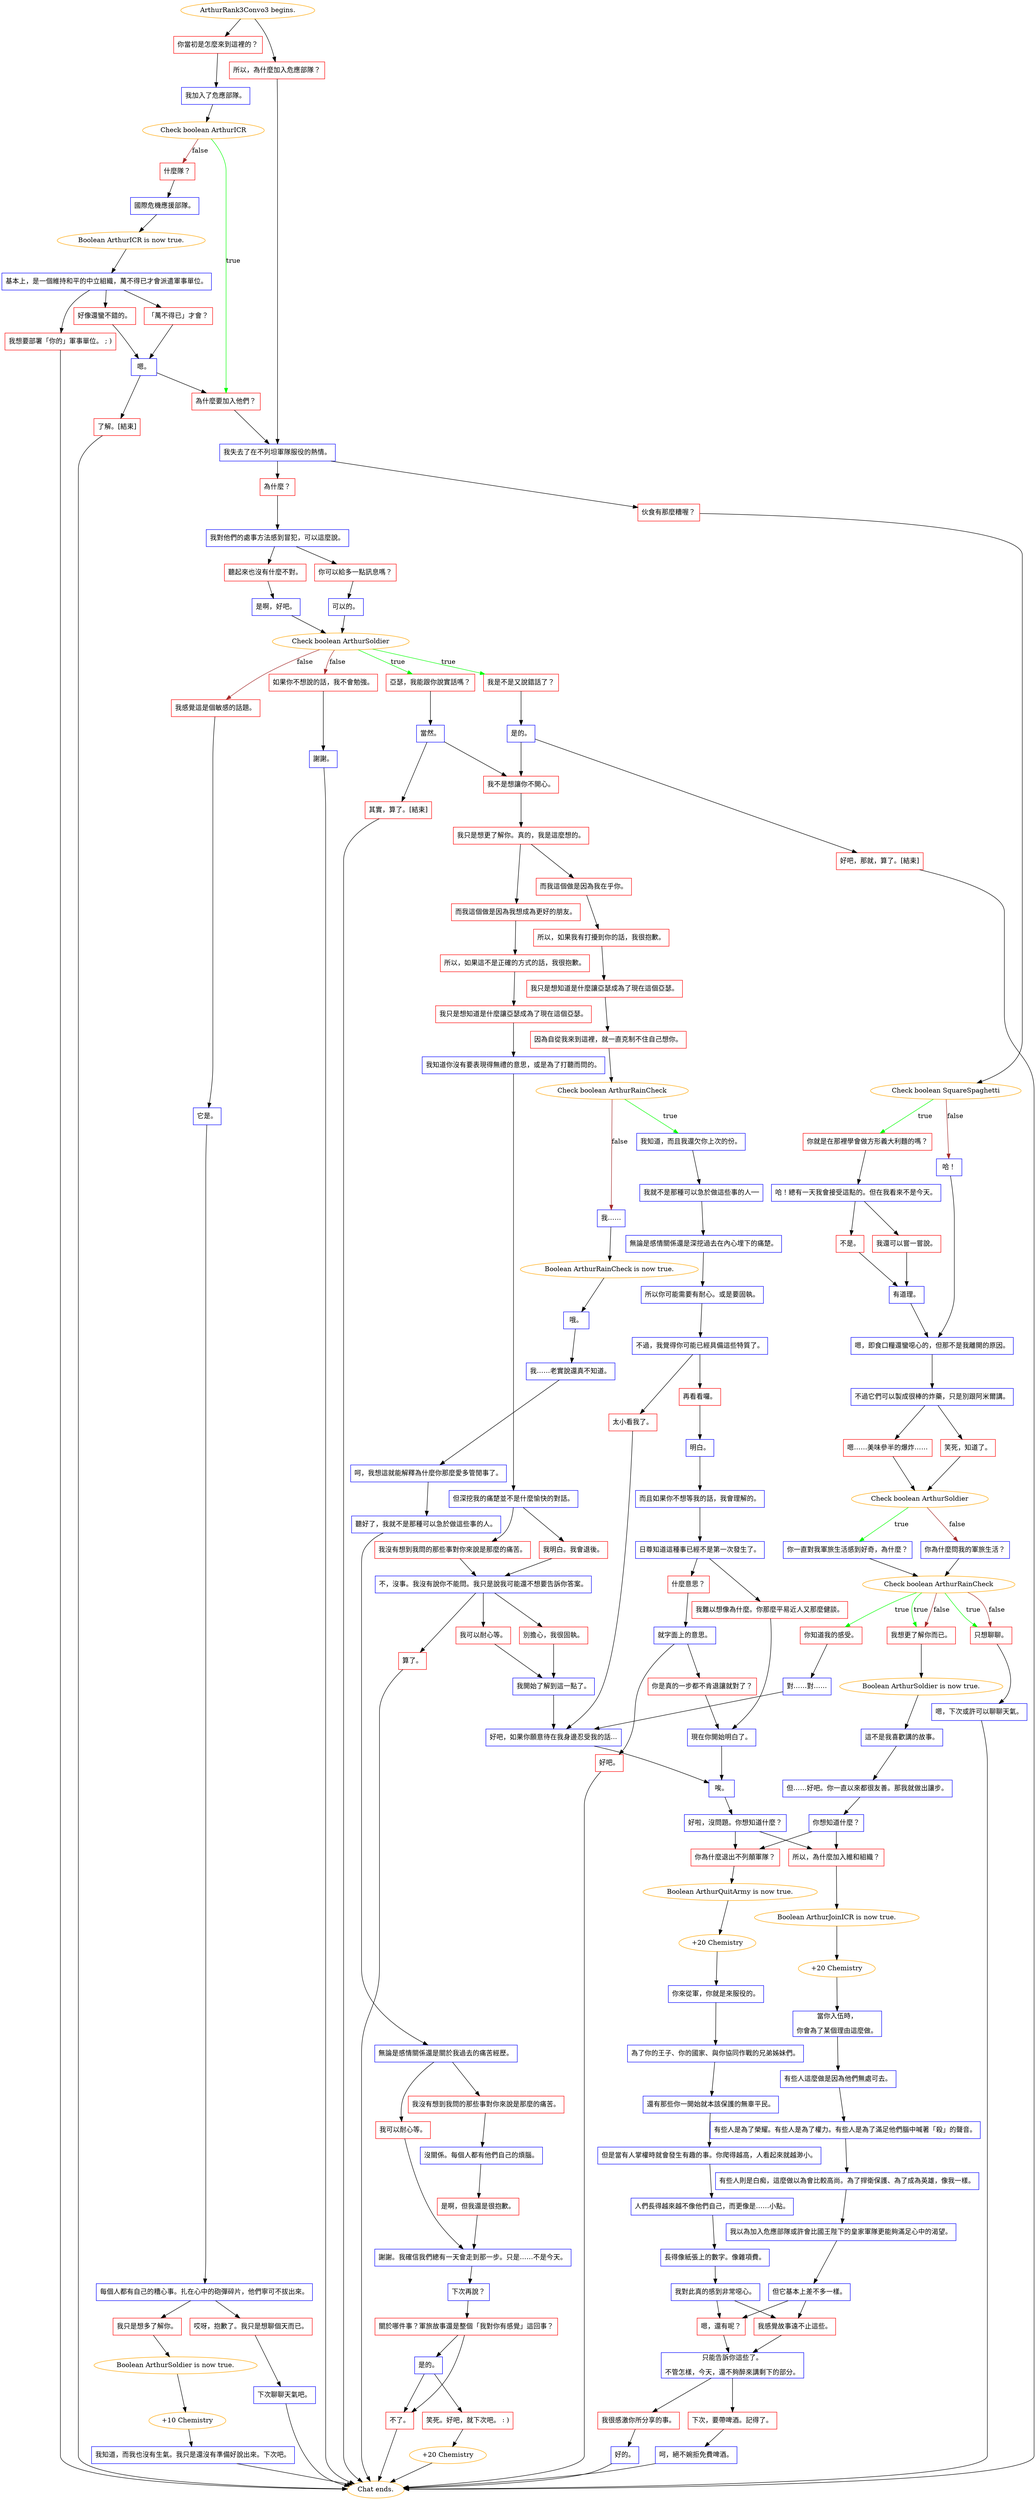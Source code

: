digraph {
	"ArthurRank3Convo3 begins." [color=orange];
		"ArthurRank3Convo3 begins." -> j612235943;
		"ArthurRank3Convo3 begins." -> j1821747993;
	j612235943 [label="你當初是怎麼來到這裡的？",shape=box,color=red];
		j612235943 -> j1763941528;
	j1821747993 [label="所以，為什麼加入危應部隊？",shape=box,color=red];
		j1821747993 -> j2592154361;
	j1763941528 [label="我加入了危應部隊。",shape=box,color=blue];
		j1763941528 -> j700410498;
	j2592154361 [label="我失去了在不列坦軍隊服役的熱情。",shape=box,color=blue];
		j2592154361 -> j553679665;
		j2592154361 -> j1720738209;
	j700410498 [label="Check boolean ArthurICR",color=orange];
		j700410498 -> j3943497395 [label=true,color=green];
		j700410498 -> j2790929211 [label=false,color=brown];
	j553679665 [label="為什麼？",shape=box,color=red];
		j553679665 -> j112445229;
	j1720738209 [label="伙食有那麼糟喔？",shape=box,color=red];
		j1720738209 -> j104787129;
	j3943497395 [label="為什麼要加入他們？",shape=box,color=red];
		j3943497395 -> j2592154361;
	j2790929211 [label="什麼隊？",shape=box,color=red];
		j2790929211 -> j3692776558;
	j112445229 [label="我對他們的處事方法感到冒犯，可以這麼說。",shape=box,color=blue];
		j112445229 -> j494740862;
		j112445229 -> j2436245440;
	j104787129 [label="Check boolean SquareSpaghetti",color=orange];
		j104787129 -> j586343147 [label=true,color=green];
		j104787129 -> j2531907883 [label=false,color=brown];
	j3692776558 [label="國際危機應援部隊。",shape=box,color=blue];
		j3692776558 -> j3859028265;
	j494740862 [label="聽起來也沒有什麼不對。",shape=box,color=red];
		j494740862 -> j2376620892;
	j2436245440 [label="你可以給多一點訊息嗎？",shape=box,color=red];
		j2436245440 -> j3401365113;
	j586343147 [label="你就是在那裡學會做方形義大利麵的嗎？",shape=box,color=red];
		j586343147 -> j87524699;
	j2531907883 [label="哈！",shape=box,color=blue];
		j2531907883 -> j3771439581;
	j3859028265 [label="Boolean ArthurICR is now true.",color=orange];
		j3859028265 -> j1417693427;
	j2376620892 [label="是啊，好吧。",shape=box,color=blue];
		j2376620892 -> j2598616613;
	j3401365113 [label="可以的。",shape=box,color=blue];
		j3401365113 -> j2598616613;
	j87524699 [label="哈！總有一天我會接受這點的。但在我看來不是今天。",shape=box,color=blue];
		j87524699 -> j3302180765;
		j87524699 -> j602214929;
	j3771439581 [label="嗯，即食口糧還蠻噁心的，但那不是我離開的原因。",shape=box,color=blue];
		j3771439581 -> j137301362;
	j1417693427 [label="基本上，是一個維持和平的中立組織，萬不得已才會派遣軍事單位。",shape=box,color=blue];
		j1417693427 -> j3898081249;
		j1417693427 -> j158549212;
		j1417693427 -> j1753453539;
	j2598616613 [label="Check boolean ArthurSoldier",color=orange];
		j2598616613 -> j3727253957 [label=true,color=green];
		j2598616613 -> j2214813711 [label=true,color=green];
		j2598616613 -> j368054585 [label=false,color=brown];
		j2598616613 -> j131665745 [label=false,color=brown];
	j3302180765 [label="不是。",shape=box,color=red];
		j3302180765 -> j1270391369;
	j602214929 [label="我還可以嘗一嘗說。",shape=box,color=red];
		j602214929 -> j1270391369;
	j137301362 [label="不過它們可以製成很棒的炸藥，只是別跟阿米爾講。",shape=box,color=blue];
		j137301362 -> j406023504;
		j137301362 -> j3707154022;
	j3898081249 [label="「萬不得已」才會？",shape=box,color=red];
		j3898081249 -> j2399477908;
	j158549212 [label="好像還蠻不錯的。",shape=box,color=red];
		j158549212 -> j2399477908;
	j1753453539 [label="我想要部署「你的」軍事單位。 ; )",shape=box,color=red];
		j1753453539 -> "Chat ends.";
	j3727253957 [label="亞瑟，我能跟你說實話嗎？",shape=box,color=red];
		j3727253957 -> j495696817;
	j2214813711 [label="我是不是又說錯話了？",shape=box,color=red];
		j2214813711 -> j3679719493;
	j368054585 [label="我感覺這是個敏感的話題。",shape=box,color=red];
		j368054585 -> j1713450098;
	j131665745 [label="如果你不想說的話，我不會勉強。",shape=box,color=red];
		j131665745 -> j2659596182;
	j1270391369 [label="有道理。",shape=box,color=blue];
		j1270391369 -> j3771439581;
	j406023504 [label="笑死，知道了。",shape=box,color=red];
		j406023504 -> j2458132265;
	j3707154022 [label="嗯……美味參半的爆炸……",shape=box,color=red];
		j3707154022 -> j2458132265;
	j2399477908 [label="嗯。",shape=box,color=blue];
		j2399477908 -> j3943497395;
		j2399477908 -> j227174707;
	"Chat ends." [color=orange];
	j495696817 [label="當然。",shape=box,color=blue];
		j495696817 -> j1005454740;
		j495696817 -> j3411145553;
	j3679719493 [label="是的。",shape=box,color=blue];
		j3679719493 -> j1005454740;
		j3679719493 -> j1027657542;
	j1713450098 [label="它是。",shape=box,color=blue];
		j1713450098 -> j378658459;
	j2659596182 [label="謝謝。",shape=box,color=blue];
		j2659596182 -> "Chat ends.";
	j2458132265 [label="Check boolean ArthurSoldier",color=orange];
		j2458132265 -> j1347858907 [label=true,color=green];
		j2458132265 -> j1589184903 [label=false,color=brown];
	j227174707 [label="了解。[結束]",shape=box,color=red];
		j227174707 -> "Chat ends.";
	j1005454740 [label="我不是想讓你不開心。",shape=box,color=red];
		j1005454740 -> j4118983834;
	j3411145553 [label="其實，算了。[結束]",shape=box,color=red];
		j3411145553 -> "Chat ends.";
	j1027657542 [label="好吧，那就，算了。[結束]",shape=box,color=red];
		j1027657542 -> "Chat ends.";
	j378658459 [label="每個人都有自己的糟心事。扎在心中的砲彈碎片，他們寧可不拔出來。",shape=box,color=blue];
		j378658459 -> j364045238;
		j378658459 -> j2362545134;
	j1347858907 [label="你一直對我軍旅生活感到好奇，為什麼？",shape=box,color=blue];
		j1347858907 -> j3736719020;
	j1589184903 [label="你為什麼問我的軍旅生活？",shape=box,color=blue];
		j1589184903 -> j3736719020;
	j4118983834 [label="我只是想更了解你。真的，我是這麼想的。",shape=box,color=red];
		j4118983834 -> j3535036346;
		j4118983834 -> j4255013591;
	j364045238 [label="哎呀，抱歉了。我只是想聊個天而已。",shape=box,color=red];
		j364045238 -> j431503705;
	j2362545134 [label="我只是想多了解你。",shape=box,color=red];
		j2362545134 -> j4153499384;
	j3736719020 [label="Check boolean ArthurRainCheck",color=orange];
		j3736719020 -> j1151383398 [label=true,color=green];
		j3736719020 -> j2586034116 [label=true,color=green];
		j3736719020 -> j3088744532 [label=true,color=green];
		j3736719020 -> j2586034116 [label=false,color=brown];
		j3736719020 -> j3088744532 [label=false,color=brown];
	j3535036346 [label="而我這個做是因為我想成為更好的朋友。",shape=box,color=red];
		j3535036346 -> j3981730734;
	j4255013591 [label="而我這個做是因為我在乎你。",shape=box,color=red];
		j4255013591 -> j2388982954;
	j431503705 [label="下次聊聊天氣吧。",shape=box,color=blue];
		j431503705 -> "Chat ends.";
	j4153499384 [label="Boolean ArthurSoldier is now true.",color=orange];
		j4153499384 -> j1943089839;
	j1151383398 [label="你知道我的感受。",shape=box,color=red];
		j1151383398 -> j3189312507;
	j2586034116 [label="我想更了解你而已。",shape=box,color=red];
		j2586034116 -> j4038102423;
	j3088744532 [label="只想聊聊。",shape=box,color=red];
		j3088744532 -> j183371365;
	j3981730734 [label="所以，如果這不是正確的方式的話，我很抱歉。",shape=box,color=red];
		j3981730734 -> j708929142;
	j2388982954 [label="所以，如果我有打擾到你的話，我很抱歉。",shape=box,color=red];
		j2388982954 -> j3831345411;
	j1943089839 [label="+10 Chemistry",color=orange];
		j1943089839 -> j1886536675;
	j3189312507 [label="對……對……",shape=box,color=blue];
		j3189312507 -> j2034104672;
	j4038102423 [label="Boolean ArthurSoldier is now true.",color=orange];
		j4038102423 -> j89896814;
	j183371365 [label="嗯，下次或許可以聊聊天氣。",shape=box,color=blue];
		j183371365 -> "Chat ends.";
	j708929142 [label="我只是想知道是什麼讓亞瑟成為了現在這個亞瑟。",shape=box,color=red];
		j708929142 -> j1053038777;
	j3831345411 [label="我只是想知道是什麼讓亞瑟成為了現在這個亞瑟。",shape=box,color=red];
		j3831345411 -> j249564353;
	j1886536675 [label="我知道，而我也沒有生氣。我只是還沒有準備好說出來。下次吧。",shape=box,color=blue];
		j1886536675 -> "Chat ends.";
	j2034104672 [label="好吧，如果你願意待在我身邊忍受我的話...",shape=box,color=blue];
		j2034104672 -> j2185794925;
	j89896814 [label="這不是我喜歡講的故事。",shape=box,color=blue];
		j89896814 -> j794066284;
	j1053038777 [label="我知道你沒有要表現得無禮的意思，或是為了打聽而問的。",shape=box,color=blue];
		j1053038777 -> j1160363714;
	j249564353 [label="因為自從我來到這裡，就一直克制不住自己想你。",shape=box,color=red];
		j249564353 -> j1736351653;
	j2185794925 [label="唉。",shape=box,color=blue];
		j2185794925 -> j1407472234;
	j794066284 [label="但……好吧。你一直以來都很友善。那我就做出讓步。",shape=box,color=blue];
		j794066284 -> j4143112823;
	j1160363714 [label="但深挖我的痛楚並不是什麼愉快的對話。",shape=box,color=blue];
		j1160363714 -> j804385378;
		j1160363714 -> j4005944287;
	j1736351653 [label="Check boolean ArthurRainCheck",color=orange];
		j1736351653 -> j2102936135 [label=true,color=green];
		j1736351653 -> j2800412464 [label=false,color=brown];
	j1407472234 [label="好啦，沒問題。你想知道什麼？",shape=box,color=blue];
		j1407472234 -> j2079874978;
		j1407472234 -> j3989197462;
	j4143112823 [label="你想知道什麼？",shape=box,color=blue];
		j4143112823 -> j2079874978;
		j4143112823 -> j3989197462;
	j804385378 [label="我明白。我會退後。",shape=box,color=red];
		j804385378 -> j3313008538;
	j4005944287 [label="我沒有想到我問的那些事對你來說是那麼的痛苦。",shape=box,color=red];
		j4005944287 -> j3313008538;
	j2102936135 [label="我知道，而且我還欠你上次的份。",shape=box,color=blue];
		j2102936135 -> j793544474;
	j2800412464 [label="我……",shape=box,color=blue];
		j2800412464 -> j2340681312;
	j2079874978 [label="你為什麼退出不列顛軍隊？",shape=box,color=red];
		j2079874978 -> j1282558064;
	j3989197462 [label="所以，為什麼加入維和組織？",shape=box,color=red];
		j3989197462 -> j1823000631;
	j3313008538 [label="不，沒事。我沒有說你不能問。我只是說我可能還不想要告訴你答案。",shape=box,color=blue];
		j3313008538 -> j3085507221;
		j3313008538 -> j1890050630;
		j3313008538 -> j1312683046;
	j793544474 [label="我就不是那種可以急於做這些事的人──",shape=box,color=blue];
		j793544474 -> j893105901;
	j2340681312 [label="Boolean ArthurRainCheck is now true.",color=orange];
		j2340681312 -> j1862816649;
	j1282558064 [label="Boolean ArthurQuitArmy is now true.",color=orange];
		j1282558064 -> j4205003428;
	j1823000631 [label="Boolean ArthurJoinICR is now true.",color=orange];
		j1823000631 -> j2875685606;
	j3085507221 [label="我可以耐心等。",shape=box,color=red];
		j3085507221 -> j2822438407;
	j1890050630 [label="別擔心，我很固執。",shape=box,color=red];
		j1890050630 -> j2822438407;
	j1312683046 [label="算了。",shape=box,color=red];
		j1312683046 -> "Chat ends.";
	j893105901 [label="無論是感情關係還是深挖過去在內心埋下的痛楚。",shape=box,color=blue];
		j893105901 -> j2034283098;
	j1862816649 [label="哦。",shape=box,color=blue];
		j1862816649 -> j23586629;
	j4205003428 [label="+20 Chemistry",color=orange];
		j4205003428 -> j545899599;
	j2875685606 [label="+20 Chemistry",color=orange];
		j2875685606 -> j3294843551;
	j2822438407 [label="我開始了解到這一點了。",shape=box,color=blue];
		j2822438407 -> j2034104672;
	j2034283098 [label="所以你可能需要有耐心。或是要固執。",shape=box,color=blue];
		j2034283098 -> j295044018;
	j23586629 [label="我……老實說還真不知道。",shape=box,color=blue];
		j23586629 -> j1019018788;
	j545899599 [label="你來從軍，你就是來服役的。",shape=box,color=blue];
		j545899599 -> j1567699563;
	j3294843551 [label="當你入伍時，
你會為了某個理由這麼做。",shape=box,color=blue];
		j3294843551 -> j1032236511;
	j295044018 [label="不過，我覺得你可能已經具備這些特質了。",shape=box,color=blue];
		j295044018 -> j1726148669;
		j295044018 -> j274574344;
	j1019018788 [label="呵，我想這就能解釋為什麼你那麼愛多管閒事了。",shape=box,color=blue];
		j1019018788 -> j33671841;
	j1567699563 [label="為了你的王子、你的國家、與你協同作戰的兄弟姊妹們。",shape=box,color=blue];
		j1567699563 -> j211526757;
	j1032236511 [label="有些人這麼做是因為他們無處可去。",shape=box,color=blue];
		j1032236511 -> j1050092763;
	j1726148669 [label="再看看囉。",shape=box,color=red];
		j1726148669 -> j45812150;
	j274574344 [label="太小看我了。",shape=box,color=red];
		j274574344 -> j2034104672;
	j33671841 [label="聽好了，我就不是那種可以急於做這些事的人。",shape=box,color=blue];
		j33671841 -> j119999211;
	j211526757 [label="還有那些你一開始就本該保護的無辜平民。",shape=box,color=blue];
		j211526757 -> j3721197070;
	j1050092763 [label="有些人是為了榮耀。有些人是為了權力。有些人是為了滿足他們腦中喊著「殺」的聲音。",shape=box,color=blue];
		j1050092763 -> j746112426;
	j45812150 [label="明白。",shape=box,color=blue];
		j45812150 -> j563734885;
	j119999211 [label="無論是感情關係還是關於我過去的痛苦經歷。",shape=box,color=blue];
		j119999211 -> j168410412;
		j119999211 -> j2002984373;
	j3721197070 [label="但是當有人掌權時就會發生有趣的事。你爬得越高，人看起來就越渺小。",shape=box,color=blue];
		j3721197070 -> j3562557317;
	j746112426 [label="有些人則是白痴，這麼做以為會比較高尚。為了捍衛保護、為了成為英雄，像我一樣。",shape=box,color=blue];
		j746112426 -> j147807648;
	j563734885 [label="而且如果你不想等我的話，我會理解的。",shape=box,color=blue];
		j563734885 -> j815896889;
	j168410412 [label="我沒有想到我問的那些事對你來說是那麼的痛苦。",shape=box,color=red];
		j168410412 -> j732412864;
	j2002984373 [label="我可以耐心等。",shape=box,color=red];
		j2002984373 -> j1225188798;
	j3562557317 [label="人們長得越來越不像他們自己，而更像是……小點。",shape=box,color=blue];
		j3562557317 -> j1966517040;
	j147807648 [label="我以為加入危應部隊或許會比國王陛下的皇家軍隊更能夠滿足心中的渴望。",shape=box,color=blue];
		j147807648 -> j233079028;
	j815896889 [label="日尊知道這種事已經不是第一次發生了。",shape=box,color=blue];
		j815896889 -> j3790853677;
		j815896889 -> j3419960334;
	j732412864 [label="沒關係。每個人都有他們自己的煩腦。",shape=box,color=blue];
		j732412864 -> j629774566;
	j1225188798 [label="謝謝。我確信我們總有一天會走到那一步。只是……不是今天。",shape=box,color=blue];
		j1225188798 -> j607447166;
	j1966517040 [label="長得像紙張上的數字。像雜項費。",shape=box,color=blue];
		j1966517040 -> j1261443998;
	j233079028 [label="但它基本上差不多一樣。",shape=box,color=blue];
		j233079028 -> j2448008239;
		j233079028 -> j1121201872;
	j3790853677 [label="什麼意思？",shape=box,color=red];
		j3790853677 -> j3601992959;
	j3419960334 [label="我難以想像為什麼。你那麼平易近人又那麼健談。",shape=box,color=red];
		j3419960334 -> j608878890;
	j629774566 [label="是啊，但我還是很抱歉。",shape=box,color=red];
		j629774566 -> j1225188798;
	j607447166 [label="下次再說？",shape=box,color=blue];
		j607447166 -> j2799593103;
	j1261443998 [label="我對此真的感到非常噁心。",shape=box,color=blue];
		j1261443998 -> j1121201872;
		j1261443998 -> j2448008239;
	j2448008239 [label="嗯，還有呢？",shape=box,color=red];
		j2448008239 -> j3246046712;
	j1121201872 [label="我感覺故事遠不止這些。",shape=box,color=red];
		j1121201872 -> j3246046712;
	j3601992959 [label="就字面上的意思。",shape=box,color=blue];
		j3601992959 -> j3685107785;
		j3601992959 -> j842941314;
	j608878890 [label="現在你開始明白了。",shape=box,color=blue];
		j608878890 -> j2185794925;
	j2799593103 [label="關於哪件事？軍旅故事還是整個「我對你有感覺」這回事？",shape=box,color=red];
		j2799593103 -> j2138712362;
		j2799593103 -> j1205693286;
	j3246046712 [label="只能告訴你這些了。
不管怎樣，今天，還不夠醉來講剩下的部分。",shape=box,color=blue];
		j3246046712 -> j2425032715;
		j3246046712 -> j1392386232;
	j3685107785 [label="好吧。",shape=box,color=red];
		j3685107785 -> "Chat ends.";
	j842941314 [label="你是真的一步都不肯退讓就對了？",shape=box,color=red];
		j842941314 -> j608878890;
	j2138712362 [label="是的。",shape=box,color=blue];
		j2138712362 -> j3963648189;
		j2138712362 -> j1205693286;
	j1205693286 [label="不了。",shape=box,color=red];
		j1205693286 -> "Chat ends.";
	j2425032715 [label="我很感激你所分享的事。",shape=box,color=red];
		j2425032715 -> j2398344510;
	j1392386232 [label="下次，要帶啤酒。記得了。",shape=box,color=red];
		j1392386232 -> j3911223929;
	j3963648189 [label="笑死。好吧，就下次吧。 : )",shape=box,color=red];
		j3963648189 -> j367054140;
	j2398344510 [label="好的。",shape=box,color=blue];
		j2398344510 -> "Chat ends.";
	j3911223929 [label="呵，絕不婉拒免費啤酒。",shape=box,color=blue];
		j3911223929 -> "Chat ends.";
	j367054140 [label="+20 Chemistry",color=orange];
		j367054140 -> "Chat ends.";
}